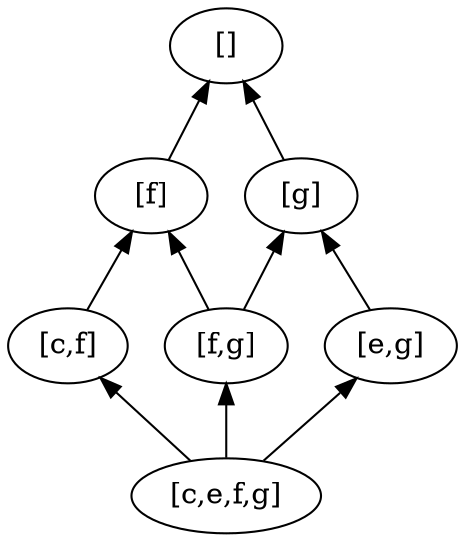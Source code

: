 digraph G {
Graph [rankdir=BT]
25 [label="[c,e,f,g]"]
26 [label="[c,f]"]
27 [label="[f,g]"]
28 [label="[e,g]"]
29 [label="[f]"]
30 [label="[g]"]
31 [label="[]"]
25->26
25->27
25->28
26->29
27->29
27->30
28->30
29->31
30->31
}